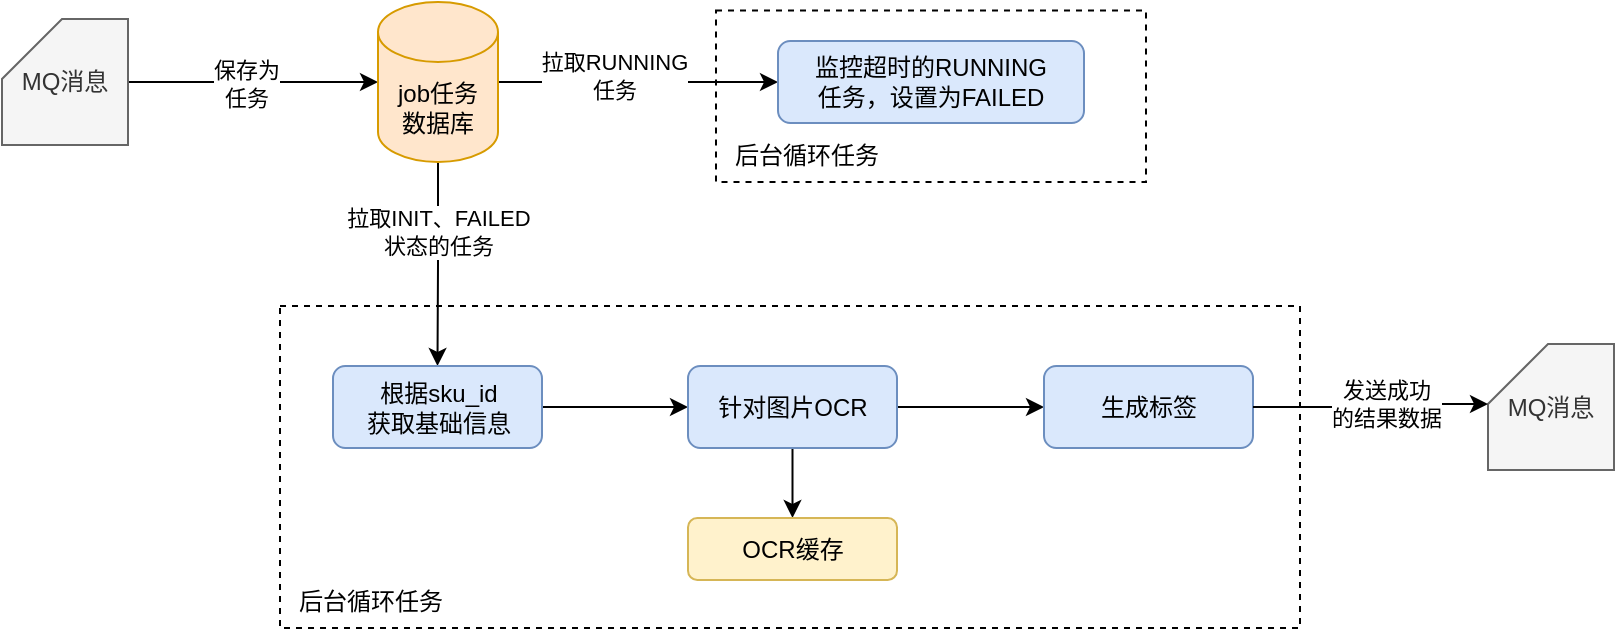 <mxfile version="26.2.8">
  <diagram name="第 1 页" id="dLoQEgxE5ASp6zTwiykf">
    <mxGraphModel dx="1588" dy="651" grid="0" gridSize="10" guides="1" tooltips="1" connect="1" arrows="1" fold="1" page="0" pageScale="1" pageWidth="827" pageHeight="1169" math="0" shadow="0">
      <root>
        <mxCell id="0" />
        <mxCell id="1" parent="0" />
        <mxCell id="Xzct7YOpVdeasxDt4WnP-22" value="" style="rounded=0;whiteSpace=wrap;html=1;dashed=1;" vertex="1" parent="1">
          <mxGeometry x="343" y="158.25" width="215" height="85.75" as="geometry" />
        </mxCell>
        <mxCell id="Xzct7YOpVdeasxDt4WnP-13" value="" style="rounded=0;whiteSpace=wrap;html=1;dashed=1;" vertex="1" parent="1">
          <mxGeometry x="125" y="306" width="510" height="161" as="geometry" />
        </mxCell>
        <mxCell id="Xzct7YOpVdeasxDt4WnP-6" style="edgeStyle=orthogonalEdgeStyle;rounded=0;orthogonalLoop=1;jettySize=auto;html=1;" edge="1" parent="1" source="Xzct7YOpVdeasxDt4WnP-3" target="Xzct7YOpVdeasxDt4WnP-5">
          <mxGeometry relative="1" as="geometry" />
        </mxCell>
        <mxCell id="Xzct7YOpVdeasxDt4WnP-7" value="保存为&lt;br&gt;任务" style="edgeLabel;html=1;align=center;verticalAlign=middle;resizable=0;points=[];" vertex="1" connectable="0" parent="Xzct7YOpVdeasxDt4WnP-6">
          <mxGeometry x="-0.056" relative="1" as="geometry">
            <mxPoint y="1" as="offset" />
          </mxGeometry>
        </mxCell>
        <mxCell id="Xzct7YOpVdeasxDt4WnP-3" value="MQ消息" style="shape=card;whiteSpace=wrap;html=1;fillColor=#f5f5f5;fontColor=#333333;strokeColor=#666666;" vertex="1" parent="1">
          <mxGeometry x="-14" y="162.5" width="63" height="63" as="geometry" />
        </mxCell>
        <mxCell id="Xzct7YOpVdeasxDt4WnP-17" style="edgeStyle=orthogonalEdgeStyle;rounded=0;orthogonalLoop=1;jettySize=auto;html=1;entryX=0.5;entryY=0;entryDx=0;entryDy=0;" edge="1" parent="1" source="Xzct7YOpVdeasxDt4WnP-5" target="Xzct7YOpVdeasxDt4WnP-8">
          <mxGeometry relative="1" as="geometry" />
        </mxCell>
        <mxCell id="Xzct7YOpVdeasxDt4WnP-18" value="拉取INIT、FAILED&lt;div&gt;状态的任务&lt;/div&gt;" style="edgeLabel;html=1;align=center;verticalAlign=middle;resizable=0;points=[];" vertex="1" connectable="0" parent="Xzct7YOpVdeasxDt4WnP-17">
          <mxGeometry x="-0.315" relative="1" as="geometry">
            <mxPoint as="offset" />
          </mxGeometry>
        </mxCell>
        <mxCell id="Xzct7YOpVdeasxDt4WnP-20" style="edgeStyle=orthogonalEdgeStyle;rounded=0;orthogonalLoop=1;jettySize=auto;html=1;entryX=0;entryY=0.5;entryDx=0;entryDy=0;" edge="1" parent="1" source="Xzct7YOpVdeasxDt4WnP-5" target="Xzct7YOpVdeasxDt4WnP-19">
          <mxGeometry relative="1" as="geometry" />
        </mxCell>
        <mxCell id="Xzct7YOpVdeasxDt4WnP-23" value="拉取RUNNING&lt;div&gt;任务&lt;/div&gt;" style="edgeLabel;html=1;align=center;verticalAlign=middle;resizable=0;points=[];" vertex="1" connectable="0" parent="Xzct7YOpVdeasxDt4WnP-20">
          <mxGeometry x="-0.443" y="1" relative="1" as="geometry">
            <mxPoint x="19" y="-2" as="offset" />
          </mxGeometry>
        </mxCell>
        <mxCell id="Xzct7YOpVdeasxDt4WnP-5" value="job任务&lt;br&gt;数据库" style="shape=cylinder3;whiteSpace=wrap;html=1;boundedLbl=1;backgroundOutline=1;size=15;fillColor=#ffe6cc;strokeColor=#d79b00;" vertex="1" parent="1">
          <mxGeometry x="174" y="154" width="60" height="80" as="geometry" />
        </mxCell>
        <mxCell id="Xzct7YOpVdeasxDt4WnP-10" style="edgeStyle=orthogonalEdgeStyle;rounded=0;orthogonalLoop=1;jettySize=auto;html=1;entryX=0;entryY=0.5;entryDx=0;entryDy=0;" edge="1" parent="1" source="Xzct7YOpVdeasxDt4WnP-8" target="Xzct7YOpVdeasxDt4WnP-9">
          <mxGeometry relative="1" as="geometry" />
        </mxCell>
        <mxCell id="Xzct7YOpVdeasxDt4WnP-8" value="根据sku_id&lt;br&gt;获取基础信息" style="rounded=1;whiteSpace=wrap;html=1;fillColor=#dae8fc;strokeColor=#6c8ebf;" vertex="1" parent="1">
          <mxGeometry x="151.5" y="336" width="104.5" height="41" as="geometry" />
        </mxCell>
        <mxCell id="Xzct7YOpVdeasxDt4WnP-12" style="edgeStyle=orthogonalEdgeStyle;rounded=0;orthogonalLoop=1;jettySize=auto;html=1;entryX=0;entryY=0.5;entryDx=0;entryDy=0;" edge="1" parent="1" source="Xzct7YOpVdeasxDt4WnP-9" target="Xzct7YOpVdeasxDt4WnP-11">
          <mxGeometry relative="1" as="geometry" />
        </mxCell>
        <mxCell id="Xzct7YOpVdeasxDt4WnP-16" style="edgeStyle=orthogonalEdgeStyle;rounded=0;orthogonalLoop=1;jettySize=auto;html=1;entryX=0.5;entryY=0;entryDx=0;entryDy=0;" edge="1" parent="1" source="Xzct7YOpVdeasxDt4WnP-9" target="Xzct7YOpVdeasxDt4WnP-14">
          <mxGeometry relative="1" as="geometry" />
        </mxCell>
        <mxCell id="Xzct7YOpVdeasxDt4WnP-9" value="针对图片OCR" style="rounded=1;whiteSpace=wrap;html=1;fillColor=#dae8fc;strokeColor=#6c8ebf;" vertex="1" parent="1">
          <mxGeometry x="329" y="336" width="104.5" height="41" as="geometry" />
        </mxCell>
        <mxCell id="Xzct7YOpVdeasxDt4WnP-11" value="生成标签" style="rounded=1;whiteSpace=wrap;html=1;fillColor=#dae8fc;strokeColor=#6c8ebf;" vertex="1" parent="1">
          <mxGeometry x="507" y="336" width="104.5" height="41" as="geometry" />
        </mxCell>
        <mxCell id="Xzct7YOpVdeasxDt4WnP-14" value="OCR缓存" style="rounded=1;whiteSpace=wrap;html=1;fillColor=#fff2cc;strokeColor=#d6b656;" vertex="1" parent="1">
          <mxGeometry x="329" y="412" width="104.5" height="31" as="geometry" />
        </mxCell>
        <mxCell id="Xzct7YOpVdeasxDt4WnP-19" value="监控超时的RUNNING&lt;br&gt;任务，设置为FAILED" style="rounded=1;whiteSpace=wrap;html=1;fillColor=#dae8fc;strokeColor=#6c8ebf;" vertex="1" parent="1">
          <mxGeometry x="374" y="173.5" width="153" height="41" as="geometry" />
        </mxCell>
        <mxCell id="Xzct7YOpVdeasxDt4WnP-21" value="后台循环任务" style="text;html=1;align=center;verticalAlign=middle;resizable=0;points=[];autosize=1;strokeColor=none;fillColor=none;" vertex="1" parent="1">
          <mxGeometry x="125" y="441" width="90" height="26" as="geometry" />
        </mxCell>
        <mxCell id="Xzct7YOpVdeasxDt4WnP-24" value="后台循环任务" style="text;html=1;align=center;verticalAlign=middle;resizable=0;points=[];autosize=1;strokeColor=none;fillColor=none;" vertex="1" parent="1">
          <mxGeometry x="343" y="218" width="90" height="26" as="geometry" />
        </mxCell>
        <mxCell id="Xzct7YOpVdeasxDt4WnP-25" value="MQ消息" style="shape=card;whiteSpace=wrap;html=1;fillColor=#f5f5f5;fontColor=#333333;strokeColor=#666666;" vertex="1" parent="1">
          <mxGeometry x="729" y="325" width="63" height="63" as="geometry" />
        </mxCell>
        <mxCell id="Xzct7YOpVdeasxDt4WnP-26" style="edgeStyle=orthogonalEdgeStyle;rounded=0;orthogonalLoop=1;jettySize=auto;html=1;entryX=0;entryY=0;entryDx=0;entryDy=30;entryPerimeter=0;" edge="1" parent="1" source="Xzct7YOpVdeasxDt4WnP-11" target="Xzct7YOpVdeasxDt4WnP-25">
          <mxGeometry relative="1" as="geometry" />
        </mxCell>
        <mxCell id="Xzct7YOpVdeasxDt4WnP-27" value="发送成功&lt;div&gt;的结果数据&lt;/div&gt;" style="edgeLabel;html=1;align=center;verticalAlign=middle;resizable=0;points=[];" vertex="1" connectable="0" parent="Xzct7YOpVdeasxDt4WnP-26">
          <mxGeometry x="0.039" relative="1" as="geometry">
            <mxPoint x="6" as="offset" />
          </mxGeometry>
        </mxCell>
      </root>
    </mxGraphModel>
  </diagram>
</mxfile>
